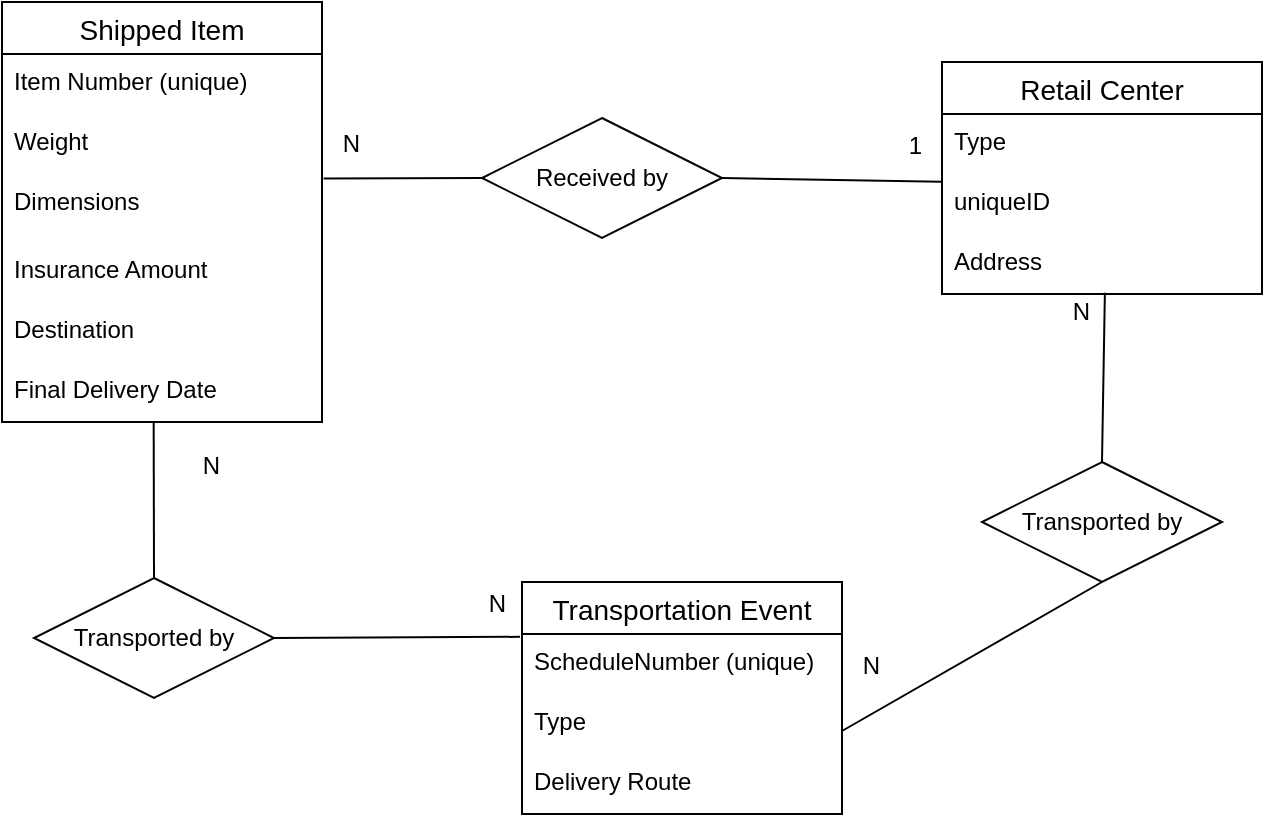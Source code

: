 <mxfile version="13.8.1" type="github">
  <diagram id="R2lEEEUBdFMjLlhIrx00" name="Page-1">
    <mxGraphModel dx="1790" dy="876" grid="1" gridSize="10" guides="1" tooltips="1" connect="1" arrows="1" fold="1" page="1" pageScale="1" pageWidth="850" pageHeight="1100" math="0" shadow="0" extFonts="Permanent Marker^https://fonts.googleapis.com/css?family=Permanent+Marker">
      <root>
        <mxCell id="0" />
        <mxCell id="1" parent="0" />
        <mxCell id="7b9-g8wfYxbVWfNFS92Q-1" value="Shipped Item" style="swimlane;fontStyle=0;childLayout=stackLayout;horizontal=1;startSize=26;horizontalStack=0;resizeParent=1;resizeParentMax=0;resizeLast=0;collapsible=1;marginBottom=0;align=center;fontSize=14;" parent="1" vertex="1">
          <mxGeometry x="160" y="110" width="160" height="210" as="geometry" />
        </mxCell>
        <mxCell id="7b9-g8wfYxbVWfNFS92Q-2" value="Item Number (unique)" style="text;strokeColor=none;fillColor=none;spacingLeft=4;spacingRight=4;overflow=hidden;rotatable=0;points=[[0,0.5],[1,0.5]];portConstraint=eastwest;fontSize=12;" parent="7b9-g8wfYxbVWfNFS92Q-1" vertex="1">
          <mxGeometry y="26" width="160" height="30" as="geometry" />
        </mxCell>
        <mxCell id="7b9-g8wfYxbVWfNFS92Q-3" value="Weight" style="text;strokeColor=none;fillColor=none;spacingLeft=4;spacingRight=4;overflow=hidden;rotatable=0;points=[[0,0.5],[1,0.5]];portConstraint=eastwest;fontSize=12;" parent="7b9-g8wfYxbVWfNFS92Q-1" vertex="1">
          <mxGeometry y="56" width="160" height="30" as="geometry" />
        </mxCell>
        <mxCell id="7b9-g8wfYxbVWfNFS92Q-13" value="Dimensions" style="text;strokeColor=none;fillColor=none;spacingLeft=4;spacingRight=4;overflow=hidden;rotatable=0;points=[[0,0.5],[1,0.5]];portConstraint=eastwest;fontSize=12;" parent="7b9-g8wfYxbVWfNFS92Q-1" vertex="1">
          <mxGeometry y="86" width="160" height="34" as="geometry" />
        </mxCell>
        <mxCell id="7b9-g8wfYxbVWfNFS92Q-4" value="Insurance Amount" style="text;strokeColor=none;fillColor=none;spacingLeft=4;spacingRight=4;overflow=hidden;rotatable=0;points=[[0,0.5],[1,0.5]];portConstraint=eastwest;fontSize=12;" parent="7b9-g8wfYxbVWfNFS92Q-1" vertex="1">
          <mxGeometry y="120" width="160" height="30" as="geometry" />
        </mxCell>
        <mxCell id="7b9-g8wfYxbVWfNFS92Q-15" value="Destination" style="text;strokeColor=none;fillColor=none;spacingLeft=4;spacingRight=4;overflow=hidden;rotatable=0;points=[[0,0.5],[1,0.5]];portConstraint=eastwest;fontSize=12;" parent="7b9-g8wfYxbVWfNFS92Q-1" vertex="1">
          <mxGeometry y="150" width="160" height="30" as="geometry" />
        </mxCell>
        <mxCell id="7b9-g8wfYxbVWfNFS92Q-16" value="Final Delivery Date" style="text;strokeColor=none;fillColor=none;spacingLeft=4;spacingRight=4;overflow=hidden;rotatable=0;points=[[0,0.5],[1,0.5]];portConstraint=eastwest;fontSize=12;" parent="7b9-g8wfYxbVWfNFS92Q-1" vertex="1">
          <mxGeometry y="180" width="160" height="30" as="geometry" />
        </mxCell>
        <mxCell id="7b9-g8wfYxbVWfNFS92Q-5" value="Retail Center" style="swimlane;fontStyle=0;childLayout=stackLayout;horizontal=1;startSize=26;horizontalStack=0;resizeParent=1;resizeParentMax=0;resizeLast=0;collapsible=1;marginBottom=0;align=center;fontSize=14;" parent="1" vertex="1">
          <mxGeometry x="630" y="140" width="160" height="116" as="geometry" />
        </mxCell>
        <mxCell id="7b9-g8wfYxbVWfNFS92Q-6" value="Type" style="text;strokeColor=none;fillColor=none;spacingLeft=4;spacingRight=4;overflow=hidden;rotatable=0;points=[[0,0.5],[1,0.5]];portConstraint=eastwest;fontSize=12;" parent="7b9-g8wfYxbVWfNFS92Q-5" vertex="1">
          <mxGeometry y="26" width="160" height="30" as="geometry" />
        </mxCell>
        <mxCell id="7b9-g8wfYxbVWfNFS92Q-7" value="uniqueID" style="text;strokeColor=none;fillColor=none;spacingLeft=4;spacingRight=4;overflow=hidden;rotatable=0;points=[[0,0.5],[1,0.5]];portConstraint=eastwest;fontSize=12;" parent="7b9-g8wfYxbVWfNFS92Q-5" vertex="1">
          <mxGeometry y="56" width="160" height="30" as="geometry" />
        </mxCell>
        <mxCell id="7b9-g8wfYxbVWfNFS92Q-8" value="Address" style="text;strokeColor=none;fillColor=none;spacingLeft=4;spacingRight=4;overflow=hidden;rotatable=0;points=[[0,0.5],[1,0.5]];portConstraint=eastwest;fontSize=12;" parent="7b9-g8wfYxbVWfNFS92Q-5" vertex="1">
          <mxGeometry y="86" width="160" height="30" as="geometry" />
        </mxCell>
        <mxCell id="7b9-g8wfYxbVWfNFS92Q-17" value="Received by" style="shape=rhombus;perimeter=rhombusPerimeter;whiteSpace=wrap;html=1;align=center;" parent="1" vertex="1">
          <mxGeometry x="400" y="168" width="120" height="60" as="geometry" />
        </mxCell>
        <mxCell id="7b9-g8wfYxbVWfNFS92Q-18" value="" style="endArrow=none;html=1;rounded=0;exitX=0;exitY=0.5;exitDx=0;exitDy=0;entryX=1.005;entryY=0.068;entryDx=0;entryDy=0;entryPerimeter=0;" parent="1" source="7b9-g8wfYxbVWfNFS92Q-17" target="7b9-g8wfYxbVWfNFS92Q-13" edge="1">
          <mxGeometry relative="1" as="geometry">
            <mxPoint x="390" y="280" as="sourcePoint" />
            <mxPoint x="360" y="230" as="targetPoint" />
          </mxGeometry>
        </mxCell>
        <mxCell id="7b9-g8wfYxbVWfNFS92Q-19" value="1" style="resizable=0;html=1;align=right;verticalAlign=bottom;" parent="7b9-g8wfYxbVWfNFS92Q-18" connectable="0" vertex="1">
          <mxGeometry x="1" relative="1" as="geometry">
            <mxPoint x="299" y="-8.21" as="offset" />
          </mxGeometry>
        </mxCell>
        <mxCell id="7b9-g8wfYxbVWfNFS92Q-20" value="" style="endArrow=none;html=1;rounded=0;exitX=1;exitY=0.5;exitDx=0;exitDy=0;entryX=-0.002;entryY=0.13;entryDx=0;entryDy=0;entryPerimeter=0;" parent="1" source="7b9-g8wfYxbVWfNFS92Q-17" target="7b9-g8wfYxbVWfNFS92Q-7" edge="1">
          <mxGeometry relative="1" as="geometry">
            <mxPoint x="410" y="208" as="sourcePoint" />
            <mxPoint x="600" y="240" as="targetPoint" />
          </mxGeometry>
        </mxCell>
        <mxCell id="7b9-g8wfYxbVWfNFS92Q-21" value="N" style="resizable=0;html=1;align=right;verticalAlign=bottom;" parent="7b9-g8wfYxbVWfNFS92Q-20" connectable="0" vertex="1">
          <mxGeometry x="1" relative="1" as="geometry">
            <mxPoint x="-289.98" y="-9.91" as="offset" />
          </mxGeometry>
        </mxCell>
        <mxCell id="7b9-g8wfYxbVWfNFS92Q-9" value="Transportation Event" style="swimlane;fontStyle=0;childLayout=stackLayout;horizontal=1;startSize=26;horizontalStack=0;resizeParent=1;resizeParentMax=0;resizeLast=0;collapsible=1;marginBottom=0;align=center;fontSize=14;" parent="1" vertex="1">
          <mxGeometry x="420" y="400" width="160" height="116" as="geometry" />
        </mxCell>
        <mxCell id="7b9-g8wfYxbVWfNFS92Q-10" value="ScheduleNumber (unique)" style="text;strokeColor=none;fillColor=none;spacingLeft=4;spacingRight=4;overflow=hidden;rotatable=0;points=[[0,0.5],[1,0.5]];portConstraint=eastwest;fontSize=12;" parent="7b9-g8wfYxbVWfNFS92Q-9" vertex="1">
          <mxGeometry y="26" width="160" height="30" as="geometry" />
        </mxCell>
        <mxCell id="7b9-g8wfYxbVWfNFS92Q-11" value="Type" style="text;strokeColor=none;fillColor=none;spacingLeft=4;spacingRight=4;overflow=hidden;rotatable=0;points=[[0,0.5],[1,0.5]];portConstraint=eastwest;fontSize=12;" parent="7b9-g8wfYxbVWfNFS92Q-9" vertex="1">
          <mxGeometry y="56" width="160" height="30" as="geometry" />
        </mxCell>
        <mxCell id="7b9-g8wfYxbVWfNFS92Q-12" value="Delivery Route" style="text;strokeColor=none;fillColor=none;spacingLeft=4;spacingRight=4;overflow=hidden;rotatable=0;points=[[0,0.5],[1,0.5]];portConstraint=eastwest;fontSize=12;" parent="7b9-g8wfYxbVWfNFS92Q-9" vertex="1">
          <mxGeometry y="86" width="160" height="30" as="geometry" />
        </mxCell>
        <mxCell id="7b9-g8wfYxbVWfNFS92Q-22" value="Transported by" style="shape=rhombus;perimeter=rhombusPerimeter;whiteSpace=wrap;html=1;align=center;" parent="1" vertex="1">
          <mxGeometry x="176" y="398" width="120" height="60" as="geometry" />
        </mxCell>
        <mxCell id="7b9-g8wfYxbVWfNFS92Q-23" value="" style="endArrow=none;html=1;rounded=0;exitX=1;exitY=0.5;exitDx=0;exitDy=0;entryX=-0.006;entryY=0.047;entryDx=0;entryDy=0;entryPerimeter=0;" parent="1" source="7b9-g8wfYxbVWfNFS92Q-22" target="7b9-g8wfYxbVWfNFS92Q-10" edge="1">
          <mxGeometry relative="1" as="geometry">
            <mxPoint x="460" y="280" as="sourcePoint" />
            <mxPoint x="569.68" y="281.9" as="targetPoint" />
          </mxGeometry>
        </mxCell>
        <mxCell id="7b9-g8wfYxbVWfNFS92Q-24" value="N" style="resizable=0;html=1;align=right;verticalAlign=bottom;" parent="7b9-g8wfYxbVWfNFS92Q-23" connectable="0" vertex="1">
          <mxGeometry x="1" relative="1" as="geometry">
            <mxPoint x="-6.99" y="-8.21" as="offset" />
          </mxGeometry>
        </mxCell>
        <mxCell id="7b9-g8wfYxbVWfNFS92Q-25" value="" style="endArrow=none;html=1;rounded=0;exitX=0.5;exitY=0;exitDx=0;exitDy=0;entryX=0.474;entryY=0.993;entryDx=0;entryDy=0;entryPerimeter=0;" parent="1" source="7b9-g8wfYxbVWfNFS92Q-22" target="7b9-g8wfYxbVWfNFS92Q-16" edge="1">
          <mxGeometry relative="1" as="geometry">
            <mxPoint x="470" y="290" as="sourcePoint" />
            <mxPoint x="579.68" y="291.9" as="targetPoint" />
          </mxGeometry>
        </mxCell>
        <mxCell id="7b9-g8wfYxbVWfNFS92Q-26" value="N" style="resizable=0;html=1;align=right;verticalAlign=bottom;" parent="7b9-g8wfYxbVWfNFS92Q-25" connectable="0" vertex="1">
          <mxGeometry x="1" relative="1" as="geometry">
            <mxPoint x="34.09" y="30.04" as="offset" />
          </mxGeometry>
        </mxCell>
        <mxCell id="7b9-g8wfYxbVWfNFS92Q-27" value="Transported by" style="shape=rhombus;perimeter=rhombusPerimeter;whiteSpace=wrap;html=1;align=center;" parent="1" vertex="1">
          <mxGeometry x="650" y="340" width="120" height="60" as="geometry" />
        </mxCell>
        <mxCell id="7b9-g8wfYxbVWfNFS92Q-28" value="" style="endArrow=none;html=1;rounded=0;exitX=0.5;exitY=0;exitDx=0;exitDy=0;entryX=0.509;entryY=0.98;entryDx=0;entryDy=0;entryPerimeter=0;" parent="1" source="7b9-g8wfYxbVWfNFS92Q-27" target="7b9-g8wfYxbVWfNFS92Q-8" edge="1">
          <mxGeometry relative="1" as="geometry">
            <mxPoint x="640" y="292.59" as="sourcePoint" />
            <mxPoint x="729.04" y="290" as="targetPoint" />
          </mxGeometry>
        </mxCell>
        <mxCell id="7b9-g8wfYxbVWfNFS92Q-29" value="N" style="resizable=0;html=1;align=right;verticalAlign=bottom;" parent="7b9-g8wfYxbVWfNFS92Q-28" connectable="0" vertex="1">
          <mxGeometry x="1" relative="1" as="geometry">
            <mxPoint x="-6.99" y="17.9" as="offset" />
          </mxGeometry>
        </mxCell>
        <mxCell id="7b9-g8wfYxbVWfNFS92Q-30" value="" style="endArrow=none;html=1;rounded=0;entryX=1;entryY=0.95;entryDx=0;entryDy=0;entryPerimeter=0;exitX=0.5;exitY=1;exitDx=0;exitDy=0;" parent="1" source="7b9-g8wfYxbVWfNFS92Q-27" edge="1">
          <mxGeometry relative="1" as="geometry">
            <mxPoint x="670" y="430" as="sourcePoint" />
            <mxPoint x="580" y="474.5" as="targetPoint" />
          </mxGeometry>
        </mxCell>
        <mxCell id="7b9-g8wfYxbVWfNFS92Q-31" value="N" style="resizable=0;html=1;align=right;verticalAlign=bottom;" parent="7b9-g8wfYxbVWfNFS92Q-30" connectable="0" vertex="1">
          <mxGeometry x="1" relative="1" as="geometry">
            <mxPoint x="19.91" y="-24.44" as="offset" />
          </mxGeometry>
        </mxCell>
      </root>
    </mxGraphModel>
  </diagram>
</mxfile>
